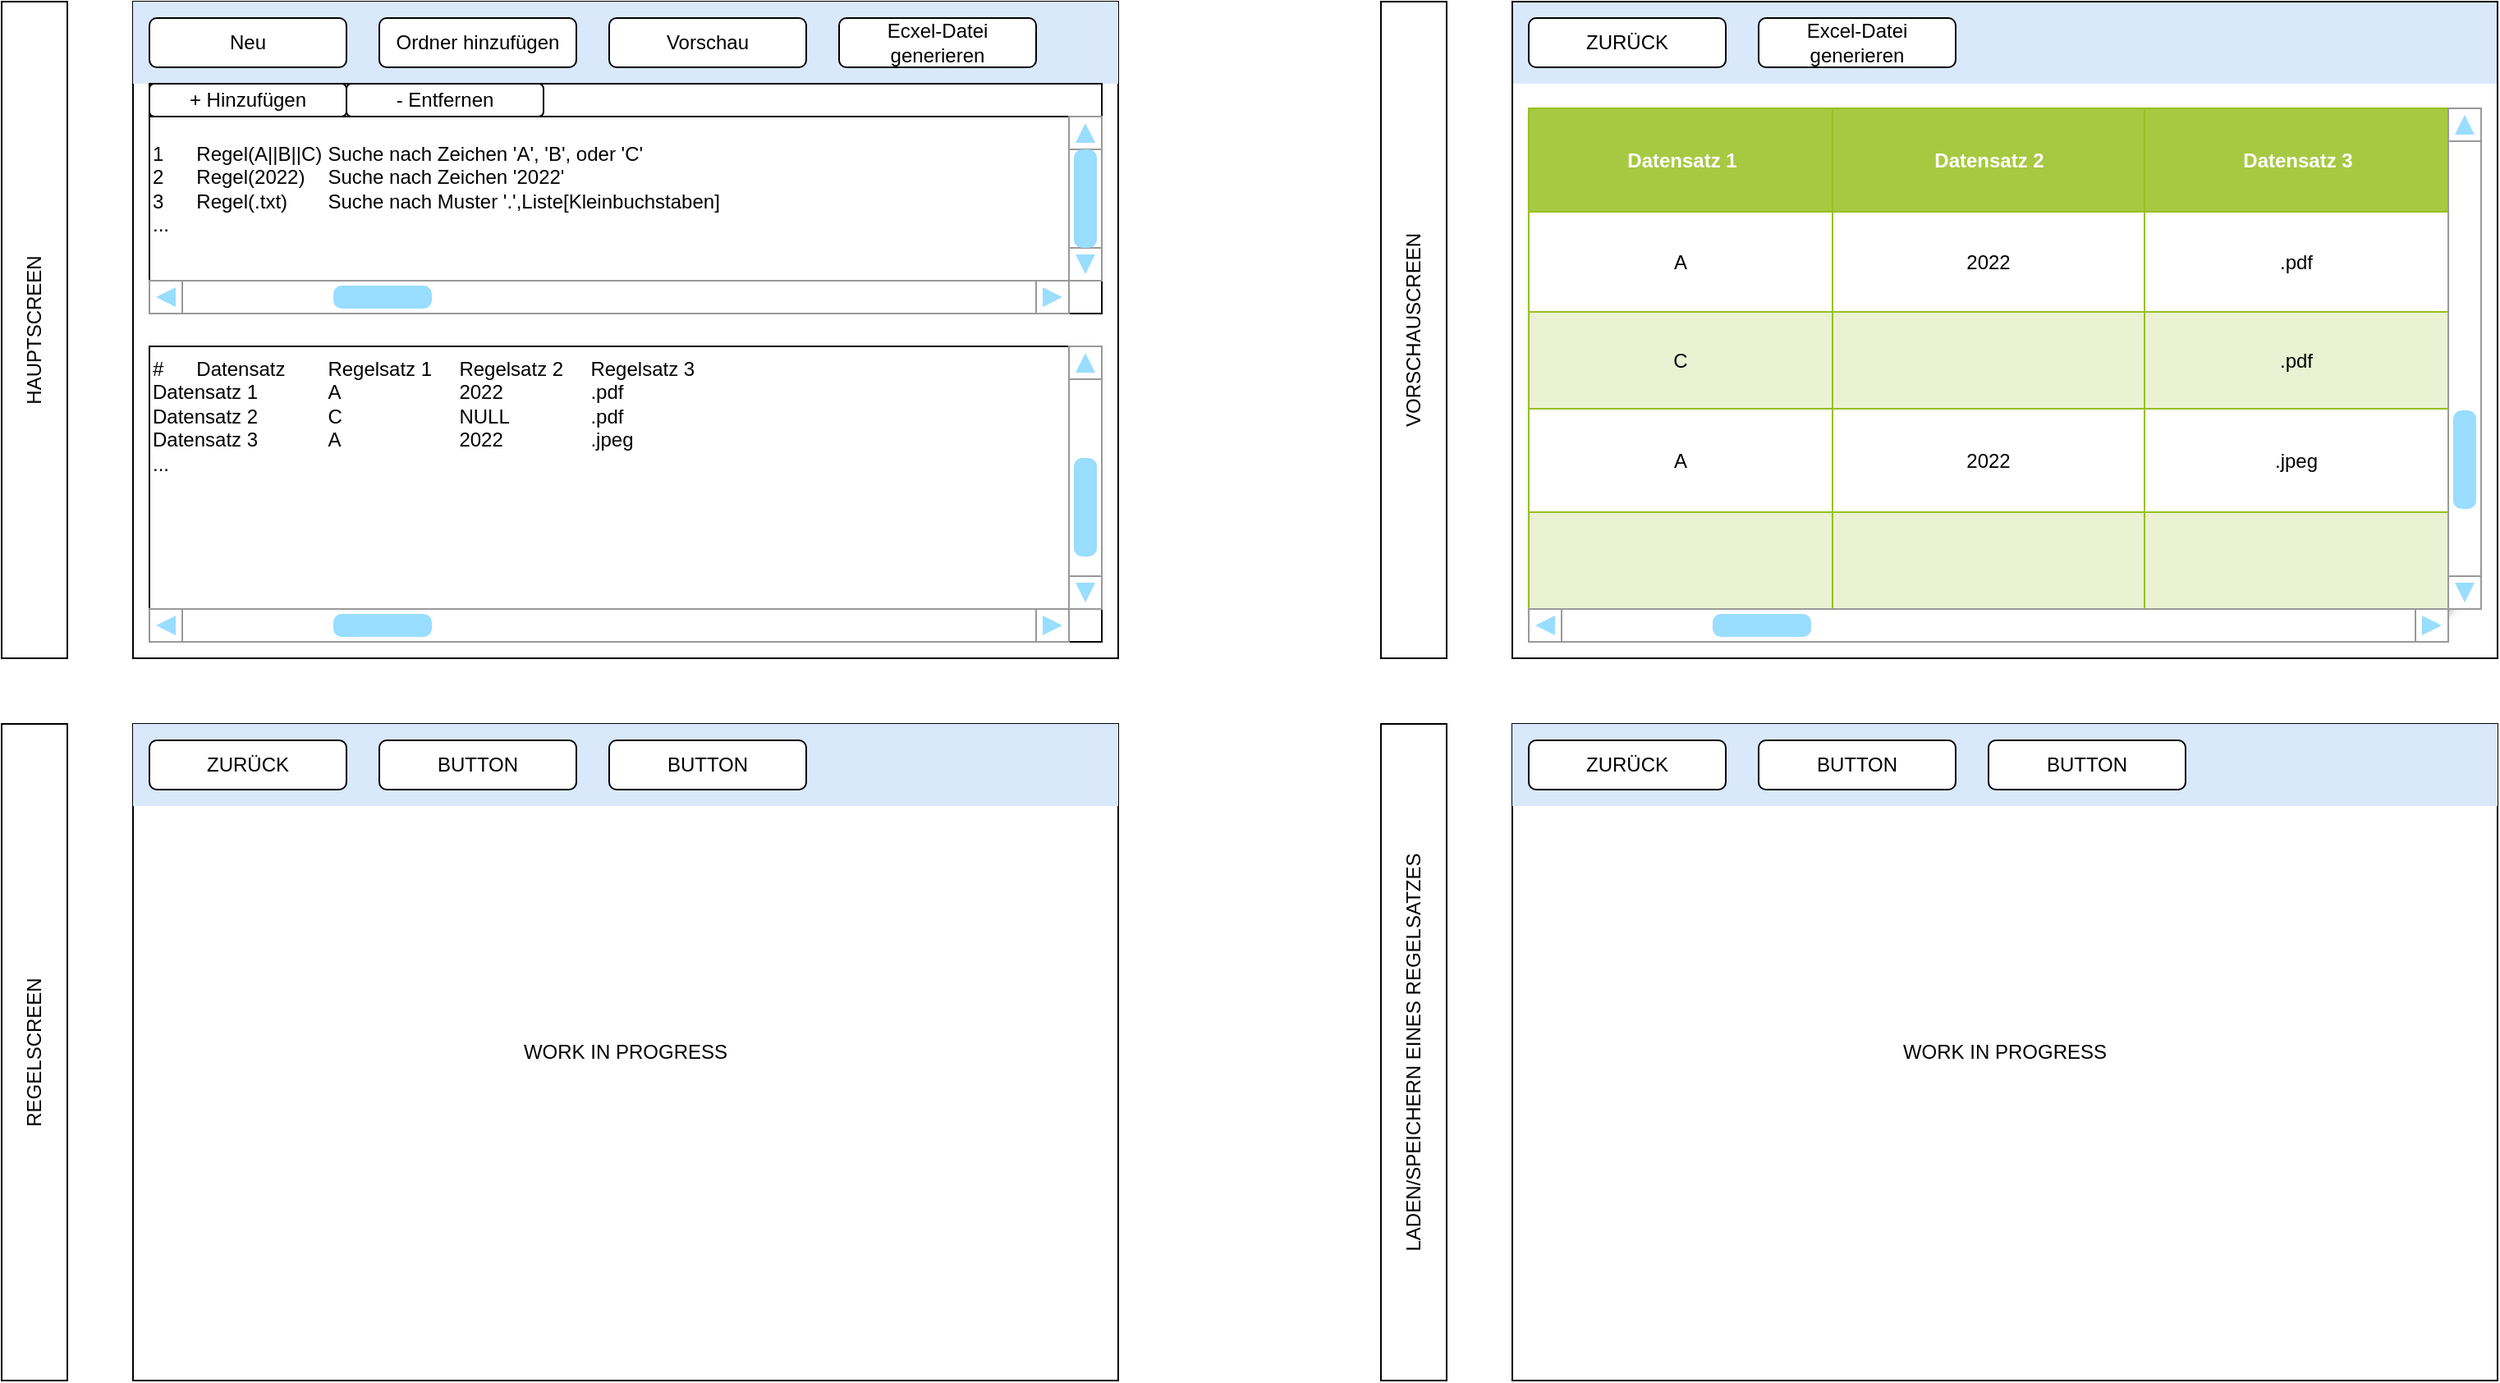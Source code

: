 <mxfile version="26.1.1">
  <diagram name="Seite-1" id="cCDGePt9YzzGj_ueyJfx">
    <mxGraphModel dx="2074" dy="1204" grid="1" gridSize="10" guides="1" tooltips="1" connect="1" arrows="1" fold="1" page="1" pageScale="1" pageWidth="827" pageHeight="1169" math="0" shadow="0">
      <root>
        <mxCell id="0" />
        <mxCell id="1" parent="0" />
        <mxCell id="7DeA5GTDcZq3nSkFMADQ-1" value="" style="rounded=0;whiteSpace=wrap;html=1;" parent="1" vertex="1">
          <mxGeometry x="120" y="80" width="600" height="400" as="geometry" />
        </mxCell>
        <mxCell id="7DeA5GTDcZq3nSkFMADQ-34" value="" style="rounded=0;whiteSpace=wrap;html=1;fillColor=#dae8fc;strokeColor=none;" parent="1" vertex="1">
          <mxGeometry x="120" y="80" width="600" height="50" as="geometry" />
        </mxCell>
        <mxCell id="7DeA5GTDcZq3nSkFMADQ-2" value="&lt;div&gt;&lt;br&gt;&lt;/div&gt;&lt;div&gt;&lt;br&gt;&lt;/div&gt;&lt;div&gt;1&lt;span style=&quot;white-space: pre;&quot;&gt;&#x9;&lt;/span&gt;Regel(A||B||C)&lt;span style=&quot;white-space: pre;&quot;&gt;&#x9;&lt;/span&gt;Suche nach Zeichen &#39;A&#39;, &#39;B&#39;, oder &#39;C&#39;&lt;/div&gt;&lt;div&gt;2&lt;span style=&quot;white-space: pre;&quot;&gt;&#x9;&lt;/span&gt;Regel(2022)&lt;span style=&quot;white-space: pre;&quot;&gt;&#x9;&lt;/span&gt;Suche nach Zeichen &#39;2022&#39;&lt;br&gt;3&lt;span style=&quot;white-space: pre;&quot;&gt;&#x9;&lt;/span&gt;Regel(.txt)&lt;span style=&quot;white-space: pre;&quot;&gt;&#x9;&lt;/span&gt;Suche nach Muster &#39;.&#39;,Liste[Kleinbuchstaben]&lt;/div&gt;&lt;div&gt;...&lt;/div&gt;" style="rounded=0;whiteSpace=wrap;html=1;align=left;verticalAlign=top;" parent="1" vertex="1">
          <mxGeometry x="130" y="130" width="580" height="140" as="geometry" />
        </mxCell>
        <mxCell id="7DeA5GTDcZq3nSkFMADQ-3" value="#&lt;span style=&quot;white-space: pre;&quot;&gt;&#x9;&lt;/span&gt;Datensatz&lt;span style=&quot;white-space: pre;&quot;&gt;&#x9;&lt;/span&gt;Regelsatz 1&lt;span style=&quot;white-space: pre;&quot;&gt;&#x9;&lt;/span&gt;Regelsatz 2&lt;span style=&quot;white-space: pre;&quot;&gt;&#x9;&lt;/span&gt;Regelsatz 3&lt;br&gt;Datensatz 1&lt;span style=&quot;white-space: pre;&quot;&gt;&#x9;&lt;/span&gt;&lt;span style=&quot;white-space: pre;&quot;&gt;&#x9;&lt;/span&gt;A&lt;span style=&quot;white-space: pre;&quot;&gt;&#x9;&lt;/span&gt;&lt;span style=&quot;white-space: pre;&quot;&gt;&#x9;&lt;/span&gt;&lt;span style=&quot;white-space: pre;&quot;&gt;&#x9;&lt;/span&gt;2022&lt;span style=&quot;white-space: pre;&quot;&gt;&#x9;&lt;/span&gt;&lt;span style=&quot;white-space: pre;&quot;&gt;&#x9;&lt;/span&gt;.pdf&lt;div&gt;Datensatz 2&lt;span style=&quot;white-space: pre;&quot;&gt;&#x9;&lt;/span&gt;&lt;span style=&quot;white-space: pre;&quot;&gt;&#x9;&lt;/span&gt;C&lt;span style=&quot;white-space: pre;&quot;&gt;&#x9;&lt;/span&gt;&lt;span style=&quot;white-space: pre;&quot;&gt;&#x9;&lt;/span&gt;&lt;span style=&quot;white-space: pre;&quot;&gt;&#x9;&lt;/span&gt;NULL&lt;span style=&quot;white-space: pre;&quot;&gt;&#x9;&lt;/span&gt;&lt;span style=&quot;white-space: pre;&quot;&gt;&#x9;&lt;/span&gt;.pdf&lt;/div&gt;&lt;div&gt;Datensatz 3&lt;span style=&quot;white-space: pre;&quot;&gt;&#x9;&lt;/span&gt;&lt;span style=&quot;white-space: pre;&quot;&gt;&#x9;&lt;/span&gt;A&lt;span style=&quot;white-space: pre;&quot;&gt;&#x9;&lt;/span&gt;&lt;span style=&quot;white-space: pre;&quot;&gt;&#x9;&lt;/span&gt;&lt;span style=&quot;white-space: pre;&quot;&gt;&#x9;&lt;/span&gt;2022&lt;span style=&quot;white-space: pre;&quot;&gt;&#x9;&lt;/span&gt;&lt;span style=&quot;white-space: pre;&quot;&gt;&#x9;&lt;/span&gt;.jpeg&lt;br&gt;...&lt;/div&gt;" style="rounded=0;whiteSpace=wrap;html=1;align=left;verticalAlign=top;" parent="1" vertex="1">
          <mxGeometry x="130" y="290" width="580" height="180" as="geometry" />
        </mxCell>
        <mxCell id="7DeA5GTDcZq3nSkFMADQ-4" value="Neu" style="rounded=1;whiteSpace=wrap;html=1;" parent="1" vertex="1">
          <mxGeometry x="130" y="90" width="120" height="30" as="geometry" />
        </mxCell>
        <mxCell id="7DeA5GTDcZq3nSkFMADQ-5" value="Ordner hinzufügen" style="rounded=1;whiteSpace=wrap;html=1;" parent="1" vertex="1">
          <mxGeometry x="270" y="90" width="120" height="30" as="geometry" />
        </mxCell>
        <mxCell id="7DeA5GTDcZq3nSkFMADQ-6" value="Vorschau" style="rounded=1;whiteSpace=wrap;html=1;" parent="1" vertex="1">
          <mxGeometry x="410" y="90" width="120" height="30" as="geometry" />
        </mxCell>
        <mxCell id="7DeA5GTDcZq3nSkFMADQ-8" value="" style="rounded=0;whiteSpace=wrap;html=1;" parent="1" vertex="1">
          <mxGeometry x="130" y="130" width="580" height="20" as="geometry" />
        </mxCell>
        <mxCell id="7DeA5GTDcZq3nSkFMADQ-9" value="+ Hinzufügen" style="rounded=1;whiteSpace=wrap;html=1;" parent="1" vertex="1">
          <mxGeometry x="130" y="130" width="120" height="20" as="geometry" />
        </mxCell>
        <mxCell id="7DeA5GTDcZq3nSkFMADQ-10" value="- Entfernen" style="rounded=1;whiteSpace=wrap;html=1;" parent="1" vertex="1">
          <mxGeometry x="250" y="130" width="120" height="20" as="geometry" />
        </mxCell>
        <mxCell id="7DeA5GTDcZq3nSkFMADQ-11" value="" style="rounded=0;whiteSpace=wrap;html=1;" parent="1" vertex="1">
          <mxGeometry x="960" y="80" width="600" height="400" as="geometry" />
        </mxCell>
        <mxCell id="7DeA5GTDcZq3nSkFMADQ-35" value="" style="rounded=0;whiteSpace=wrap;html=1;fillColor=#dae8fc;strokeColor=none;" parent="1" vertex="1">
          <mxGeometry x="960" y="80" width="600" height="50" as="geometry" />
        </mxCell>
        <mxCell id="7DeA5GTDcZq3nSkFMADQ-14" value="ZURÜCK" style="rounded=1;whiteSpace=wrap;html=1;" parent="1" vertex="1">
          <mxGeometry x="970" y="90" width="120" height="30" as="geometry" />
        </mxCell>
        <mxCell id="7DeA5GTDcZq3nSkFMADQ-15" value="Excel-Datei&lt;br&gt;generieren" style="rounded=1;whiteSpace=wrap;html=1;" parent="1" vertex="1">
          <mxGeometry x="1110" y="90" width="120" height="30" as="geometry" />
        </mxCell>
        <mxCell id="7DeA5GTDcZq3nSkFMADQ-30" value="" style="verticalLabelPosition=bottom;shadow=0;dashed=0;align=center;html=1;verticalAlign=top;strokeWidth=1;shape=mxgraph.mockup.navigation.scrollBar;strokeColor=#999999;barPos=20;fillColor2=#99ddff;strokeColor2=none;direction=north;" parent="1" vertex="1">
          <mxGeometry x="690" y="150" width="20" height="100" as="geometry" />
        </mxCell>
        <mxCell id="7DeA5GTDcZq3nSkFMADQ-31" value="" style="verticalLabelPosition=bottom;shadow=0;dashed=0;align=center;html=1;verticalAlign=top;strokeWidth=1;shape=mxgraph.mockup.navigation.scrollBar;strokeColor=#999999;barPos=20;fillColor2=#99ddff;strokeColor2=none;" parent="1" vertex="1">
          <mxGeometry x="130" y="250" width="560" height="20" as="geometry" />
        </mxCell>
        <mxCell id="7DeA5GTDcZq3nSkFMADQ-32" value="" style="verticalLabelPosition=bottom;shadow=0;dashed=0;align=center;html=1;verticalAlign=top;strokeWidth=1;shape=mxgraph.mockup.navigation.scrollBar;strokeColor=#999999;barPos=20;fillColor2=#99ddff;strokeColor2=none;direction=north;" parent="1" vertex="1">
          <mxGeometry x="690" y="290" width="20" height="160" as="geometry" />
        </mxCell>
        <mxCell id="7DeA5GTDcZq3nSkFMADQ-33" value="" style="verticalLabelPosition=bottom;shadow=0;dashed=0;align=center;html=1;verticalAlign=top;strokeWidth=1;shape=mxgraph.mockup.navigation.scrollBar;strokeColor=#999999;barPos=20;fillColor2=#99ddff;strokeColor2=none;" parent="1" vertex="1">
          <mxGeometry x="130" y="450" width="560" height="20" as="geometry" />
        </mxCell>
        <mxCell id="7DeA5GTDcZq3nSkFMADQ-36" value="WORK IN PROGRESS" style="rounded=0;whiteSpace=wrap;html=1;" parent="1" vertex="1">
          <mxGeometry x="120" y="520" width="600" height="400" as="geometry" />
        </mxCell>
        <mxCell id="7DeA5GTDcZq3nSkFMADQ-37" value="" style="rounded=0;whiteSpace=wrap;html=1;fillColor=#dae8fc;strokeColor=none;" parent="1" vertex="1">
          <mxGeometry x="120" y="520" width="600" height="50" as="geometry" />
        </mxCell>
        <mxCell id="7DeA5GTDcZq3nSkFMADQ-38" value="ZURÜCK" style="rounded=1;whiteSpace=wrap;html=1;" parent="1" vertex="1">
          <mxGeometry x="130" y="530" width="120" height="30" as="geometry" />
        </mxCell>
        <mxCell id="7DeA5GTDcZq3nSkFMADQ-39" value="BUTTON" style="rounded=1;whiteSpace=wrap;html=1;" parent="1" vertex="1">
          <mxGeometry x="270" y="530" width="120" height="30" as="geometry" />
        </mxCell>
        <mxCell id="7DeA5GTDcZq3nSkFMADQ-40" value="BUTTON" style="rounded=1;whiteSpace=wrap;html=1;" parent="1" vertex="1">
          <mxGeometry x="410" y="530" width="120" height="30" as="geometry" />
        </mxCell>
        <mxCell id="7DeA5GTDcZq3nSkFMADQ-42" value="HAUPTSCREEN" style="rounded=0;whiteSpace=wrap;html=1;horizontal=0;" parent="1" vertex="1">
          <mxGeometry x="40" y="80" width="40" height="400" as="geometry" />
        </mxCell>
        <mxCell id="7DeA5GTDcZq3nSkFMADQ-43" value="REGELSCREEN" style="rounded=0;whiteSpace=wrap;html=1;horizontal=0;" parent="1" vertex="1">
          <mxGeometry x="40" y="520" width="40" height="400" as="geometry" />
        </mxCell>
        <mxCell id="7DeA5GTDcZq3nSkFMADQ-44" value="VORSCHAUSCREEN" style="rounded=0;whiteSpace=wrap;html=1;horizontal=0;" parent="1" vertex="1">
          <mxGeometry x="880" y="80" width="40" height="400" as="geometry" />
        </mxCell>
        <mxCell id="7DeA5GTDcZq3nSkFMADQ-46" value="" style="rounded=0;whiteSpace=wrap;html=1;fillColor=none;" parent="1" vertex="1">
          <mxGeometry x="960" y="80" width="600" height="400" as="geometry" />
        </mxCell>
        <mxCell id="7DeA5GTDcZq3nSkFMADQ-55" value="Assets" style="childLayout=tableLayout;recursiveResize=0;strokeColor=#98bf21;fillColor=#A7C942;shadow=1;" parent="1" vertex="1">
          <mxGeometry x="970" y="145" width="560" height="305" as="geometry" />
        </mxCell>
        <mxCell id="7DeA5GTDcZq3nSkFMADQ-56" style="shape=tableRow;horizontal=0;startSize=0;swimlaneHead=0;swimlaneBody=0;top=0;left=0;bottom=0;right=0;dropTarget=0;collapsible=0;recursiveResize=0;expand=0;fontStyle=0;strokeColor=inherit;fillColor=#ffffff;" parent="7DeA5GTDcZq3nSkFMADQ-55" vertex="1">
          <mxGeometry width="560" height="63" as="geometry" />
        </mxCell>
        <mxCell id="7DeA5GTDcZq3nSkFMADQ-57" value="Datensatz 1" style="connectable=0;recursiveResize=0;strokeColor=inherit;fillColor=#A7C942;align=center;fontStyle=1;fontColor=#FFFFFF;html=1;" parent="7DeA5GTDcZq3nSkFMADQ-56" vertex="1">
          <mxGeometry width="185" height="63" as="geometry">
            <mxRectangle width="185" height="63" as="alternateBounds" />
          </mxGeometry>
        </mxCell>
        <mxCell id="7DeA5GTDcZq3nSkFMADQ-58" value="Datensatz 2" style="connectable=0;recursiveResize=0;strokeColor=inherit;fillColor=#A7C942;align=center;fontStyle=1;fontColor=#FFFFFF;html=1;" parent="7DeA5GTDcZq3nSkFMADQ-56" vertex="1">
          <mxGeometry x="185" width="190" height="63" as="geometry">
            <mxRectangle width="190" height="63" as="alternateBounds" />
          </mxGeometry>
        </mxCell>
        <mxCell id="7DeA5GTDcZq3nSkFMADQ-59" value="Datensatz 3" style="connectable=0;recursiveResize=0;strokeColor=inherit;fillColor=#A7C942;align=center;fontStyle=1;fontColor=#FFFFFF;html=1;" parent="7DeA5GTDcZq3nSkFMADQ-56" vertex="1">
          <mxGeometry x="375" width="185" height="63" as="geometry">
            <mxRectangle width="185" height="63" as="alternateBounds" />
          </mxGeometry>
        </mxCell>
        <mxCell id="7DeA5GTDcZq3nSkFMADQ-60" value="" style="shape=tableRow;horizontal=0;startSize=0;swimlaneHead=0;swimlaneBody=0;top=0;left=0;bottom=0;right=0;dropTarget=0;collapsible=0;recursiveResize=0;expand=0;fontStyle=0;strokeColor=inherit;fillColor=#ffffff;" parent="7DeA5GTDcZq3nSkFMADQ-55" vertex="1">
          <mxGeometry y="63" width="560" height="61" as="geometry" />
        </mxCell>
        <mxCell id="7DeA5GTDcZq3nSkFMADQ-61" value="A" style="connectable=0;recursiveResize=0;strokeColor=inherit;fillColor=inherit;align=center;whiteSpace=wrap;html=1;" parent="7DeA5GTDcZq3nSkFMADQ-60" vertex="1">
          <mxGeometry width="185" height="61" as="geometry">
            <mxRectangle width="185" height="61" as="alternateBounds" />
          </mxGeometry>
        </mxCell>
        <mxCell id="7DeA5GTDcZq3nSkFMADQ-62" value="2022" style="connectable=0;recursiveResize=0;strokeColor=inherit;fillColor=inherit;align=center;whiteSpace=wrap;html=1;" parent="7DeA5GTDcZq3nSkFMADQ-60" vertex="1">
          <mxGeometry x="185" width="190" height="61" as="geometry">
            <mxRectangle width="190" height="61" as="alternateBounds" />
          </mxGeometry>
        </mxCell>
        <mxCell id="7DeA5GTDcZq3nSkFMADQ-63" value=".pdf" style="connectable=0;recursiveResize=0;strokeColor=inherit;fillColor=inherit;align=center;whiteSpace=wrap;html=1;" parent="7DeA5GTDcZq3nSkFMADQ-60" vertex="1">
          <mxGeometry x="375" width="185" height="61" as="geometry">
            <mxRectangle width="185" height="61" as="alternateBounds" />
          </mxGeometry>
        </mxCell>
        <mxCell id="7DeA5GTDcZq3nSkFMADQ-64" value="" style="shape=tableRow;horizontal=0;startSize=0;swimlaneHead=0;swimlaneBody=0;top=0;left=0;bottom=0;right=0;dropTarget=0;collapsible=0;recursiveResize=0;expand=0;fontStyle=1;strokeColor=inherit;fillColor=#EAF2D3;" parent="7DeA5GTDcZq3nSkFMADQ-55" vertex="1">
          <mxGeometry y="124" width="560" height="59" as="geometry" />
        </mxCell>
        <mxCell id="7DeA5GTDcZq3nSkFMADQ-65" value="C" style="connectable=0;recursiveResize=0;strokeColor=inherit;fillColor=inherit;whiteSpace=wrap;html=1;" parent="7DeA5GTDcZq3nSkFMADQ-64" vertex="1">
          <mxGeometry width="185" height="59" as="geometry">
            <mxRectangle width="185" height="59" as="alternateBounds" />
          </mxGeometry>
        </mxCell>
        <mxCell id="7DeA5GTDcZq3nSkFMADQ-66" value="" style="connectable=0;recursiveResize=0;strokeColor=inherit;fillColor=inherit;whiteSpace=wrap;html=1;" parent="7DeA5GTDcZq3nSkFMADQ-64" vertex="1">
          <mxGeometry x="185" width="190" height="59" as="geometry">
            <mxRectangle width="190" height="59" as="alternateBounds" />
          </mxGeometry>
        </mxCell>
        <mxCell id="7DeA5GTDcZq3nSkFMADQ-67" value=".pdf" style="connectable=0;recursiveResize=0;strokeColor=inherit;fillColor=inherit;whiteSpace=wrap;html=1;" parent="7DeA5GTDcZq3nSkFMADQ-64" vertex="1">
          <mxGeometry x="375" width="185" height="59" as="geometry">
            <mxRectangle width="185" height="59" as="alternateBounds" />
          </mxGeometry>
        </mxCell>
        <mxCell id="7DeA5GTDcZq3nSkFMADQ-68" value="" style="shape=tableRow;horizontal=0;startSize=0;swimlaneHead=0;swimlaneBody=0;top=0;left=0;bottom=0;right=0;dropTarget=0;collapsible=0;recursiveResize=0;expand=0;fontStyle=0;strokeColor=inherit;fillColor=#ffffff;" parent="7DeA5GTDcZq3nSkFMADQ-55" vertex="1">
          <mxGeometry y="183" width="560" height="63" as="geometry" />
        </mxCell>
        <mxCell id="7DeA5GTDcZq3nSkFMADQ-69" value="A" style="connectable=0;recursiveResize=0;strokeColor=inherit;fillColor=inherit;fontStyle=0;align=center;whiteSpace=wrap;html=1;" parent="7DeA5GTDcZq3nSkFMADQ-68" vertex="1">
          <mxGeometry width="185" height="63" as="geometry">
            <mxRectangle width="185" height="63" as="alternateBounds" />
          </mxGeometry>
        </mxCell>
        <mxCell id="7DeA5GTDcZq3nSkFMADQ-70" value="2022" style="connectable=0;recursiveResize=0;strokeColor=inherit;fillColor=inherit;fontStyle=0;align=center;whiteSpace=wrap;html=1;" parent="7DeA5GTDcZq3nSkFMADQ-68" vertex="1">
          <mxGeometry x="185" width="190" height="63" as="geometry">
            <mxRectangle width="190" height="63" as="alternateBounds" />
          </mxGeometry>
        </mxCell>
        <mxCell id="7DeA5GTDcZq3nSkFMADQ-71" value=".jpeg" style="connectable=0;recursiveResize=0;strokeColor=inherit;fillColor=inherit;fontStyle=0;align=center;whiteSpace=wrap;html=1;" parent="7DeA5GTDcZq3nSkFMADQ-68" vertex="1">
          <mxGeometry x="375" width="185" height="63" as="geometry">
            <mxRectangle width="185" height="63" as="alternateBounds" />
          </mxGeometry>
        </mxCell>
        <mxCell id="7DeA5GTDcZq3nSkFMADQ-72" value="" style="shape=tableRow;horizontal=0;startSize=0;swimlaneHead=0;swimlaneBody=0;top=0;left=0;bottom=0;right=0;dropTarget=0;collapsible=0;recursiveResize=0;expand=0;fontStyle=1;strokeColor=inherit;fillColor=#EAF2D3;" parent="7DeA5GTDcZq3nSkFMADQ-55" vertex="1">
          <mxGeometry y="246" width="560" height="59" as="geometry" />
        </mxCell>
        <mxCell id="7DeA5GTDcZq3nSkFMADQ-73" value="" style="connectable=0;recursiveResize=0;strokeColor=inherit;fillColor=inherit;whiteSpace=wrap;html=1;" parent="7DeA5GTDcZq3nSkFMADQ-72" vertex="1">
          <mxGeometry width="185" height="59" as="geometry">
            <mxRectangle width="185" height="59" as="alternateBounds" />
          </mxGeometry>
        </mxCell>
        <mxCell id="7DeA5GTDcZq3nSkFMADQ-74" value="" style="connectable=0;recursiveResize=0;strokeColor=inherit;fillColor=inherit;whiteSpace=wrap;html=1;" parent="7DeA5GTDcZq3nSkFMADQ-72" vertex="1">
          <mxGeometry x="185" width="190" height="59" as="geometry">
            <mxRectangle width="190" height="59" as="alternateBounds" />
          </mxGeometry>
        </mxCell>
        <mxCell id="7DeA5GTDcZq3nSkFMADQ-75" value="" style="connectable=0;recursiveResize=0;strokeColor=inherit;fillColor=inherit;whiteSpace=wrap;html=1;" parent="7DeA5GTDcZq3nSkFMADQ-72" vertex="1">
          <mxGeometry x="375" width="185" height="59" as="geometry">
            <mxRectangle width="185" height="59" as="alternateBounds" />
          </mxGeometry>
        </mxCell>
        <mxCell id="7DeA5GTDcZq3nSkFMADQ-97" value="" style="verticalLabelPosition=bottom;shadow=0;dashed=0;align=center;html=1;verticalAlign=top;strokeWidth=1;shape=mxgraph.mockup.navigation.scrollBar;strokeColor=#999999;barPos=20;fillColor2=#99ddff;strokeColor2=none;direction=north;" parent="1" vertex="1">
          <mxGeometry x="1530" y="145" width="20" height="305" as="geometry" />
        </mxCell>
        <mxCell id="7DeA5GTDcZq3nSkFMADQ-98" value="" style="verticalLabelPosition=bottom;shadow=0;dashed=0;align=center;html=1;verticalAlign=top;strokeWidth=1;shape=mxgraph.mockup.navigation.scrollBar;strokeColor=#999999;barPos=20;fillColor2=#99ddff;strokeColor2=none;" parent="1" vertex="1">
          <mxGeometry x="970" y="450" width="560" height="20" as="geometry" />
        </mxCell>
        <mxCell id="iCCtXWxlwDHr7LLGNyOR-6" value="LADEN/SPEICHERN EINES REGELSATZES" style="rounded=0;whiteSpace=wrap;html=1;horizontal=0;" vertex="1" parent="1">
          <mxGeometry x="880" y="520" width="40" height="400" as="geometry" />
        </mxCell>
        <mxCell id="iCCtXWxlwDHr7LLGNyOR-7" value="WORK IN PROGRESS" style="rounded=0;whiteSpace=wrap;html=1;" vertex="1" parent="1">
          <mxGeometry x="960" y="520" width="600" height="400" as="geometry" />
        </mxCell>
        <mxCell id="iCCtXWxlwDHr7LLGNyOR-8" value="" style="rounded=0;whiteSpace=wrap;html=1;fillColor=#dae8fc;strokeColor=none;" vertex="1" parent="1">
          <mxGeometry x="960" y="520" width="600" height="50" as="geometry" />
        </mxCell>
        <mxCell id="iCCtXWxlwDHr7LLGNyOR-9" value="ZURÜCK" style="rounded=1;whiteSpace=wrap;html=1;" vertex="1" parent="1">
          <mxGeometry x="970" y="530" width="120" height="30" as="geometry" />
        </mxCell>
        <mxCell id="iCCtXWxlwDHr7LLGNyOR-10" value="BUTTON" style="rounded=1;whiteSpace=wrap;html=1;" vertex="1" parent="1">
          <mxGeometry x="1110" y="530" width="120" height="30" as="geometry" />
        </mxCell>
        <mxCell id="iCCtXWxlwDHr7LLGNyOR-11" value="BUTTON" style="rounded=1;whiteSpace=wrap;html=1;" vertex="1" parent="1">
          <mxGeometry x="1250" y="530" width="120" height="30" as="geometry" />
        </mxCell>
        <mxCell id="iCCtXWxlwDHr7LLGNyOR-13" value="Ecxel-Datei&lt;br&gt;generieren" style="rounded=1;whiteSpace=wrap;html=1;" vertex="1" parent="1">
          <mxGeometry x="550" y="90" width="120" height="30" as="geometry" />
        </mxCell>
      </root>
    </mxGraphModel>
  </diagram>
</mxfile>
